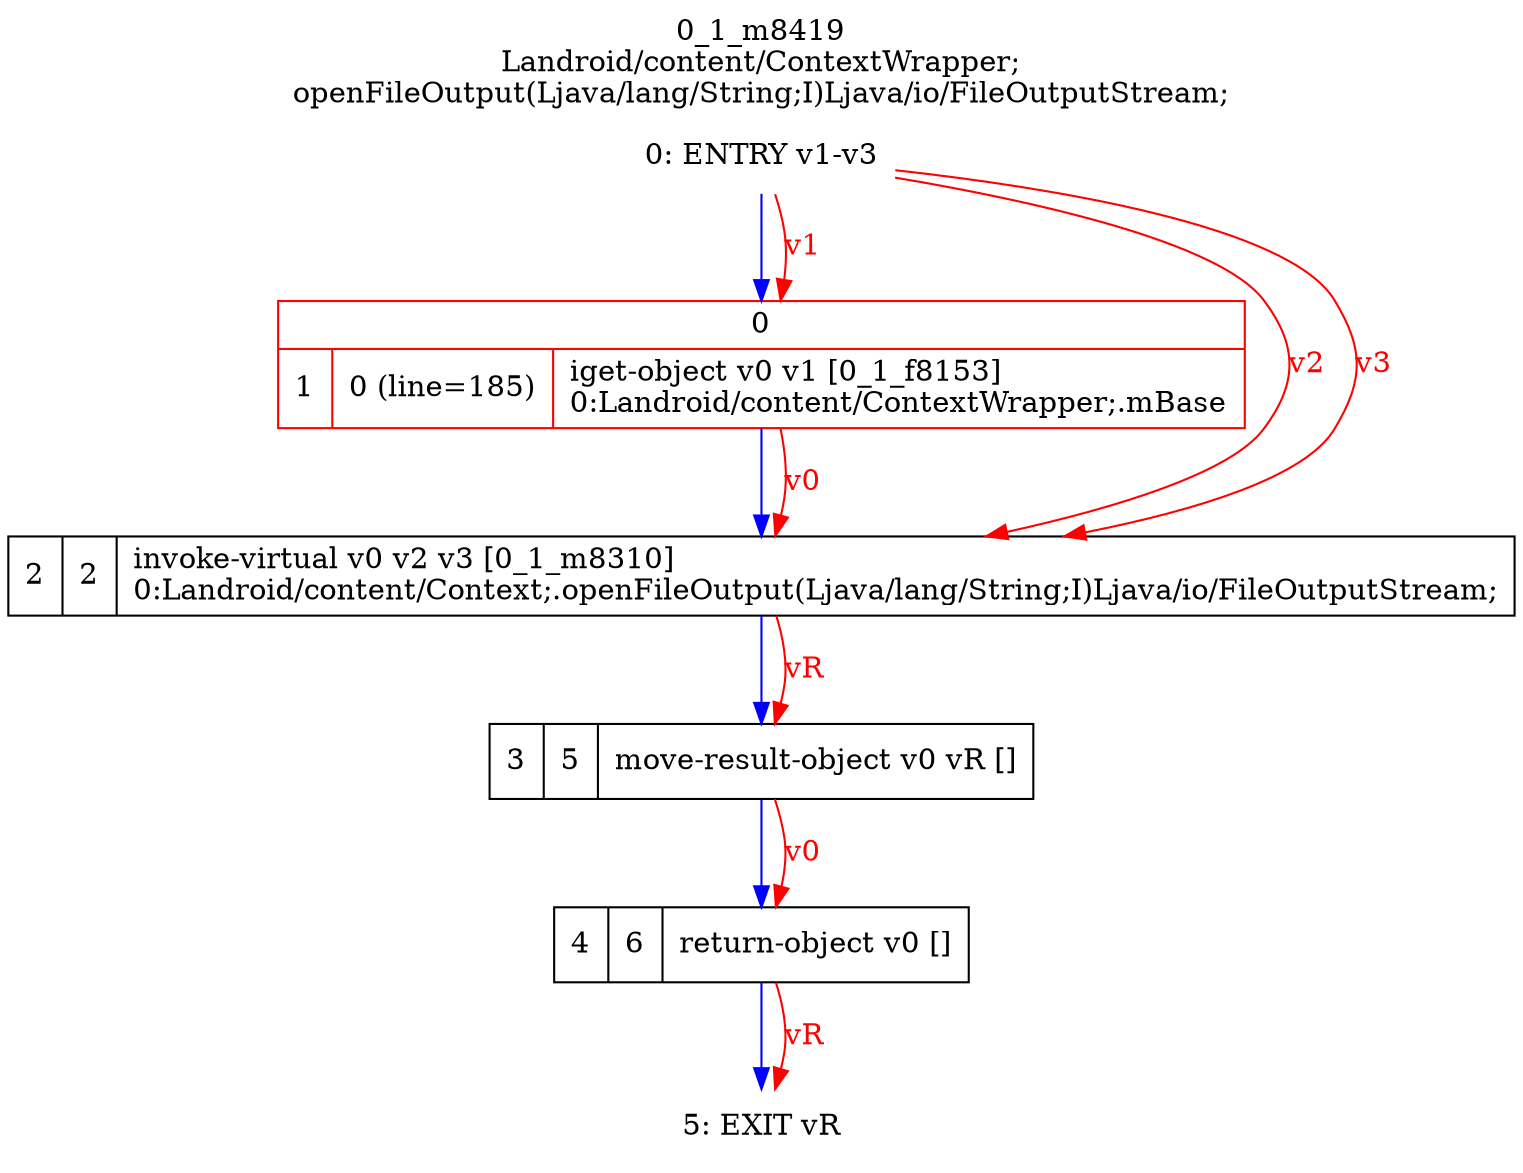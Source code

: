 digraph G {
rankdir=UD;
labelloc=t;
label="0_1_m8419\nLandroid/content/ContextWrapper;
openFileOutput(Ljava/lang/String;I)Ljava/io/FileOutputStream;";
0[label="0: ENTRY v1-v3",shape=plaintext];
1[label="{0|{1|0 (line=185)|iget-object v0 v1 [0_1_f8153]\l0:Landroid/content/ContextWrapper;.mBase\l}}",shape=record, color=red];
2[label="2|2|invoke-virtual v0 v2 v3 [0_1_m8310]\l0:Landroid/content/Context;.openFileOutput(Ljava/lang/String;I)Ljava/io/FileOutputStream;\l",shape=record,URL="0_1_m8310.dot"];
3[label="3|5|move-result-object v0 vR []\l",shape=record];
4[label="4|6|return-object v0 []\l",shape=record];
5[label="5: EXIT vR",shape=plaintext];
0->1 [color=blue, fontcolor=blue,weight=100, taillabel=""];
1->2 [color=blue, fontcolor=blue,weight=100, taillabel=""];
2->3 [color=blue, fontcolor=blue,weight=100, taillabel=""];
3->4 [color=blue, fontcolor=blue,weight=100, taillabel=""];
4->5 [color=blue, fontcolor=blue,weight=100, taillabel=""];
0->1 [color=red, fontcolor=red, label="v1"];
0->2 [color=red, fontcolor=red, label="v2"];
0->2 [color=red, fontcolor=red, label="v3"];
1->2 [color=red, fontcolor=red, label="v0"];
2->3 [color=red, fontcolor=red, label="vR"];
3->4 [color=red, fontcolor=red, label="v0"];
4->5 [color=red, fontcolor=red, label="vR"];
}
